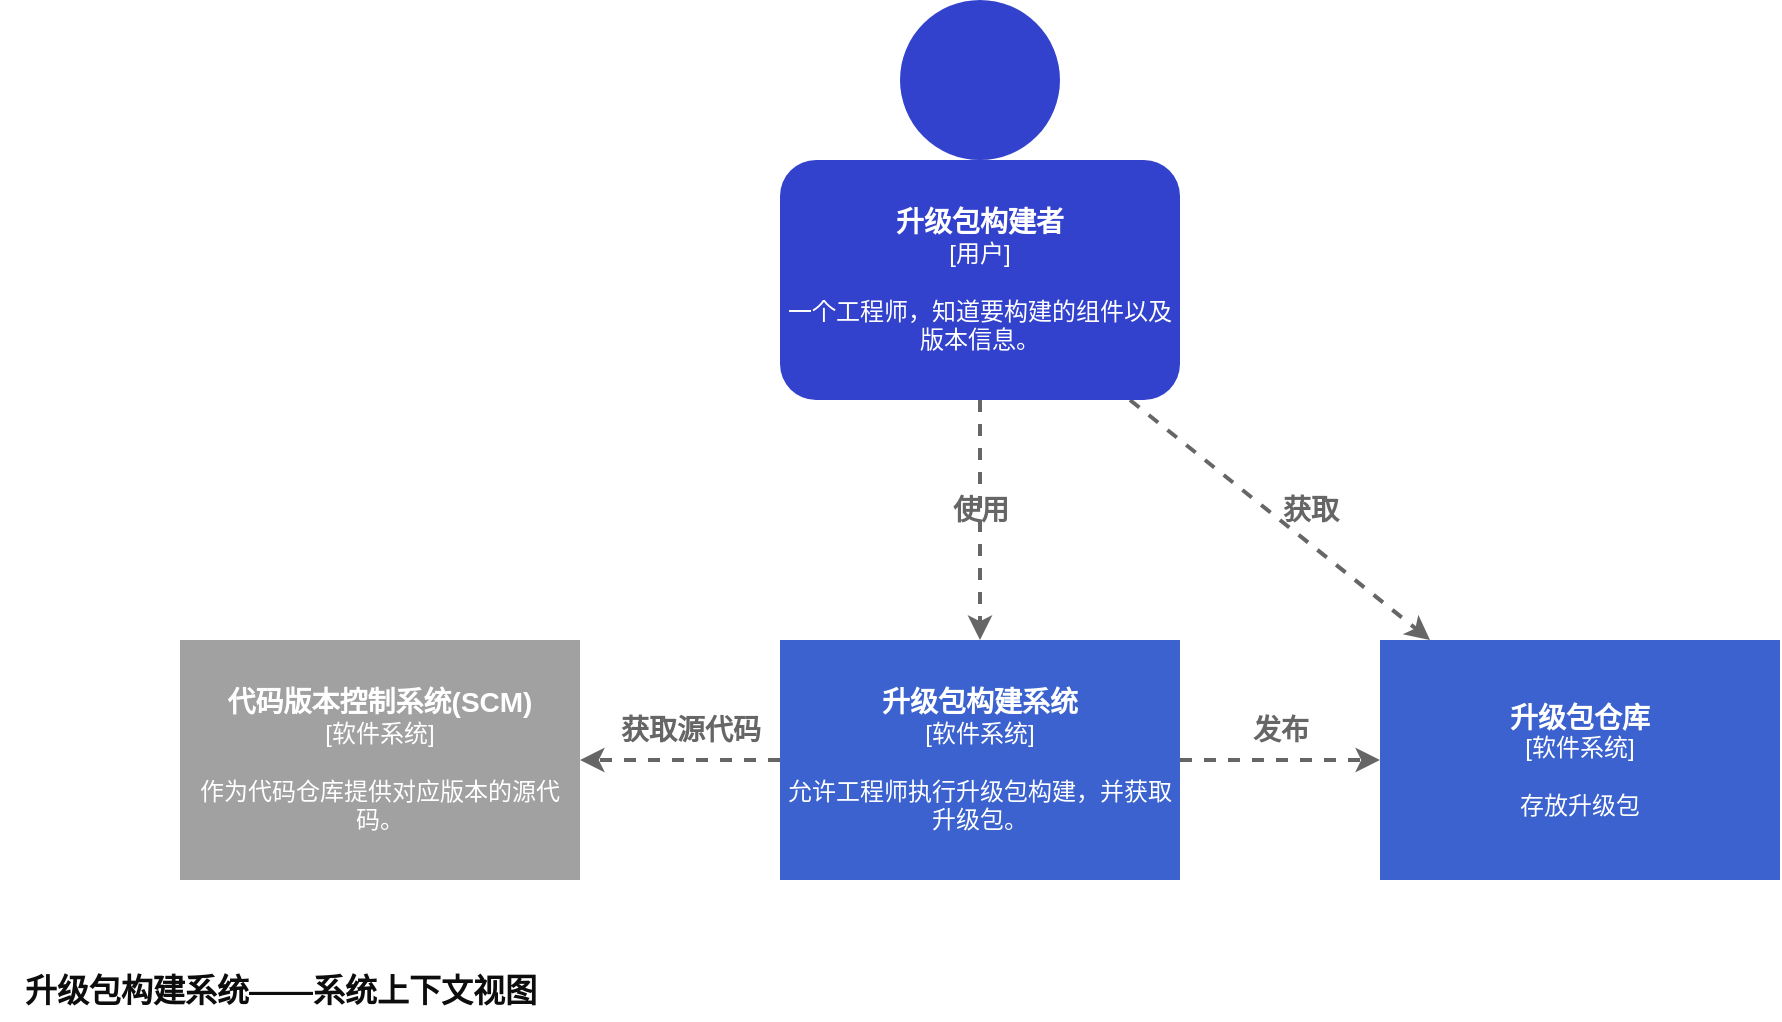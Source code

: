 <mxfile version="20.2.8" type="device" pages="4"><diagram id="CSLNFV8tDoyvIq3ijTBa" name="架构图_C4_系统上下文"><mxGraphModel dx="1844" dy="923" grid="1" gridSize="10" guides="1" tooltips="1" connect="1" arrows="1" fold="1" page="1" pageScale="1" pageWidth="827" pageHeight="1169" math="0" shadow="0"><root><mxCell id="0"/><mxCell id="1" parent="0"/><mxCell id="BA6GAeqxqiKw-H10TufH-3" value="" style="ellipse;whiteSpace=wrap;html=1;aspect=fixed;fillColor=#3342CC;strokeColor=none;" parent="1" vertex="1"><mxGeometry x="160" y="160" width="80" height="80" as="geometry"/></mxCell><mxCell id="BA6GAeqxqiKw-H10TufH-8" style="edgeStyle=orthogonalEdgeStyle;rounded=1;orthogonalLoop=1;jettySize=auto;html=1;fontSize=14;dashed=1;strokeColor=#666666;strokeWidth=2;" parent="1" source="BA6GAeqxqiKw-H10TufH-4" target="BA6GAeqxqiKw-H10TufH-6" edge="1"><mxGeometry relative="1" as="geometry"/></mxCell><mxCell id="BA6GAeqxqiKw-H10TufH-14" style="edgeStyle=none;rounded=1;orthogonalLoop=1;jettySize=auto;html=1;dashed=1;fontSize=14;strokeColor=#666666;strokeWidth=2;" parent="1" source="BA6GAeqxqiKw-H10TufH-4" target="BA6GAeqxqiKw-H10TufH-7" edge="1"><mxGeometry relative="1" as="geometry"/></mxCell><mxCell id="BA6GAeqxqiKw-H10TufH-4" value="&lt;font style=&quot;&quot;&gt;&lt;b style=&quot;font-size: 14px;&quot;&gt;升级包构建者&lt;/b&gt;&lt;br&gt;&lt;font style=&quot;font-size: 12px;&quot;&gt;[用户]&lt;br&gt;&lt;br&gt;&lt;/font&gt;一个工程师，知道要构建的组件以及版本信息。&lt;br&gt;&lt;/font&gt;" style="rounded=1;whiteSpace=wrap;html=1;fontColor=#FFFFFF;fillColor=#3342CC;strokeColor=none;" parent="1" vertex="1"><mxGeometry x="100" y="240" width="200" height="120" as="geometry"/></mxCell><mxCell id="BA6GAeqxqiKw-H10TufH-10" style="edgeStyle=orthogonalEdgeStyle;rounded=1;orthogonalLoop=1;jettySize=auto;html=1;dashed=1;fontSize=14;strokeColor=#666666;strokeWidth=2;" parent="1" source="BA6GAeqxqiKw-H10TufH-6" target="BA6GAeqxqiKw-H10TufH-7" edge="1"><mxGeometry relative="1" as="geometry"/></mxCell><mxCell id="gYuU-gbWtARnuzxJuQrv-2" style="edgeStyle=none;rounded=1;orthogonalLoop=1;jettySize=auto;html=1;dashed=1;strokeColor=#666666;strokeWidth=2;fontSize=14;fontColor=#666666;" parent="1" source="BA6GAeqxqiKw-H10TufH-6" target="gYuU-gbWtARnuzxJuQrv-1" edge="1"><mxGeometry relative="1" as="geometry"/></mxCell><mxCell id="BA6GAeqxqiKw-H10TufH-6" value="&lt;b style=&quot;font-size: 14px;&quot;&gt;升级包构建系统&lt;br&gt;&lt;/b&gt;[软件系统]&lt;br&gt;&lt;br&gt;允许工程师执行升级包构建，并获取升级包。" style="rounded=0;whiteSpace=wrap;html=1;fontSize=12;fillColor=#3B62CE;strokeColor=none;labelBackgroundColor=none;fontColor=#FFFFFF;" parent="1" vertex="1"><mxGeometry x="100" y="480" width="200" height="120" as="geometry"/></mxCell><mxCell id="BA6GAeqxqiKw-H10TufH-7" value="&lt;span style=&quot;font-size: 14px;&quot;&gt;&lt;b&gt;升级包仓库&lt;br&gt;&lt;/b&gt;&lt;/span&gt;[软件系统]&lt;br&gt;&lt;br&gt;存放升级包" style="rounded=0;whiteSpace=wrap;html=1;fontSize=12;fontColor=#FFFFFF;strokeColor=none;fillColor=#3B62CE;" parent="1" vertex="1"><mxGeometry x="400" y="480" width="200" height="120" as="geometry"/></mxCell><mxCell id="BA6GAeqxqiKw-H10TufH-9" value="使用" style="text;html=1;align=center;verticalAlign=middle;resizable=0;points=[];autosize=1;strokeColor=none;fillColor=none;fontSize=14;fontColor=#666666;fontStyle=1" parent="1" vertex="1"><mxGeometry x="175" y="400" width="50" height="30" as="geometry"/></mxCell><mxCell id="BA6GAeqxqiKw-H10TufH-11" value="发布" style="text;html=1;align=center;verticalAlign=middle;resizable=0;points=[];autosize=1;strokeColor=none;fillColor=none;fontSize=14;fontStyle=1;fontColor=#666666;" parent="1" vertex="1"><mxGeometry x="325" y="510" width="50" height="30" as="geometry"/></mxCell><mxCell id="BA6GAeqxqiKw-H10TufH-15" value="获取" style="text;html=1;align=center;verticalAlign=middle;resizable=0;points=[];autosize=1;strokeColor=none;fillColor=none;fontSize=14;fontStyle=1;fontColor=#666666;" parent="1" vertex="1"><mxGeometry x="340" y="400" width="50" height="30" as="geometry"/></mxCell><mxCell id="gYuU-gbWtARnuzxJuQrv-1" value="&lt;span style=&quot;font-size: 14px;&quot;&gt;&lt;b&gt;代码版本控制系统(SCM)&lt;br&gt;&lt;/b&gt;&lt;/span&gt;[软件系统]&lt;br&gt;&lt;br&gt;作为代码仓库提供对应版本的源代码。" style="rounded=0;whiteSpace=wrap;html=1;fontSize=12;fontColor=#FFFFFF;strokeColor=none;fillColor=#A1A1A1;" parent="1" vertex="1"><mxGeometry x="-200" y="480" width="200" height="120" as="geometry"/></mxCell><mxCell id="gYuU-gbWtARnuzxJuQrv-3" value="获取源代码" style="text;html=1;align=center;verticalAlign=middle;resizable=0;points=[];autosize=1;strokeColor=none;fillColor=none;fontSize=14;fontColor=#666666;fontStyle=1" parent="1" vertex="1"><mxGeometry x="10" y="510" width="90" height="30" as="geometry"/></mxCell><mxCell id="gYuU-gbWtARnuzxJuQrv-4" value="&lt;b&gt;升级包构建系统——系统上下文视图&lt;/b&gt;" style="text;html=1;align=center;verticalAlign=middle;resizable=0;points=[];autosize=1;strokeColor=none;fillColor=none;fontSize=16;fontColor=#0D0D0D;" parent="1" vertex="1"><mxGeometry x="-290" y="640" width="280" height="30" as="geometry"/></mxCell></root></mxGraphModel></diagram><diagram name="架构图_C4_容器" id="gC1ctaxwAKHXJW428AfW"><mxGraphModel dx="2262" dy="1304" grid="1" gridSize="10" guides="1" tooltips="1" connect="1" arrows="1" fold="1" page="1" pageScale="1" pageWidth="827" pageHeight="1169" math="0" shadow="0"><root><mxCell id="_azC52oWk9Rly98nwxzf-0"/><mxCell id="_azC52oWk9Rly98nwxzf-1" parent="_azC52oWk9Rly98nwxzf-0"/><mxCell id="_azC52oWk9Rly98nwxzf-3" style="rounded=1;orthogonalLoop=1;jettySize=auto;html=1;fontSize=14;dashed=1;strokeColor=#666666;strokeWidth=2;" parent="_azC52oWk9Rly98nwxzf-1" source="_azC52oWk9Rly98nwxzf-5" target="xnC1Ub9_MX84M0q05CEh-7" edge="1"><mxGeometry relative="1" as="geometry"/></mxCell><mxCell id="_azC52oWk9Rly98nwxzf-4" style="edgeStyle=none;rounded=1;orthogonalLoop=1;jettySize=auto;html=1;dashed=1;fontSize=14;strokeColor=#666666;strokeWidth=2;" parent="_azC52oWk9Rly98nwxzf-1" source="_azC52oWk9Rly98nwxzf-5" target="exv6E6kF2WRBYLWSMTfx-0" edge="1"><mxGeometry relative="1" as="geometry"/></mxCell><mxCell id="_azC52oWk9Rly98nwxzf-7" value="&lt;font color=&quot;#666666&quot;&gt;&lt;b style=&quot;font-size: 14px;&quot;&gt;升级包构建系统&lt;br&gt;&lt;/b&gt;[软件系统]&lt;/font&gt;" style="rounded=0;whiteSpace=wrap;html=1;fontSize=12;fillColor=none;strokeColor=#666666;labelBackgroundColor=none;fontColor=#FFFFFF;verticalAlign=bottom;align=left;strokeWidth=2;dashed=1;" parent="_azC52oWk9Rly98nwxzf-1" vertex="1"><mxGeometry x="-360" y="480" width="640" height="440" as="geometry"/></mxCell><mxCell id="_azC52oWk9Rly98nwxzf-8" value="&lt;font color=&quot;#666666&quot;&gt;&lt;span style=&quot;font-size: 14px;&quot;&gt;&lt;b&gt;升级包仓库&lt;br&gt;&lt;/b&gt;&lt;/span&gt;[软件系统]&lt;/font&gt;" style="rounded=0;whiteSpace=wrap;html=1;fontSize=12;fontColor=#FFFFFF;strokeColor=#666666;fillColor=none;dashed=1;strokeWidth=2;align=left;verticalAlign=bottom;" parent="_azC52oWk9Rly98nwxzf-1" vertex="1"><mxGeometry x="400" y="480" width="560" height="440" as="geometry"/></mxCell><mxCell id="_azC52oWk9Rly98nwxzf-9" value="使用" style="text;html=1;align=center;verticalAlign=middle;resizable=0;points=[];autosize=1;strokeColor=none;fillColor=none;fontSize=14;fontColor=#666666;fontStyle=1" parent="_azC52oWk9Rly98nwxzf-1" vertex="1"><mxGeometry x="220" y="370" width="50" height="30" as="geometry"/></mxCell><mxCell id="_azC52oWk9Rly98nwxzf-11" value="获取&lt;br&gt;&lt;span style=&quot;font-weight: normal;&quot;&gt;[HTTP]&lt;/span&gt;" style="text;html=1;align=center;verticalAlign=middle;resizable=0;points=[];autosize=1;strokeColor=none;fillColor=none;fontSize=14;fontStyle=1;fontColor=#666666;" parent="_azC52oWk9Rly98nwxzf-1" vertex="1"><mxGeometry x="445" y="360" width="70" height="50" as="geometry"/></mxCell><mxCell id="Zho9vbLyZFOGb7ExN-mO-1" value="" style="group" parent="_azC52oWk9Rly98nwxzf-1" vertex="1" connectable="0"><mxGeometry x="240" y="80" width="200" height="200" as="geometry"/></mxCell><mxCell id="_azC52oWk9Rly98nwxzf-2" value="" style="ellipse;whiteSpace=wrap;html=1;aspect=fixed;fillColor=#3342CC;strokeColor=none;" parent="Zho9vbLyZFOGb7ExN-mO-1" vertex="1"><mxGeometry x="60" width="80" height="80" as="geometry"/></mxCell><mxCell id="_azC52oWk9Rly98nwxzf-5" value="&lt;font style=&quot;&quot;&gt;&lt;b style=&quot;font-size: 14px;&quot;&gt;升级包构建者&lt;/b&gt;&lt;br&gt;&lt;font style=&quot;font-size: 12px;&quot;&gt;[用户]&lt;br&gt;&lt;br&gt;&lt;/font&gt;一个工程师，知道要构建的组件以及版本信息。&lt;br&gt;&lt;/font&gt;" style="rounded=1;whiteSpace=wrap;html=1;fontColor=#FFFFFF;fillColor=#3342CC;strokeColor=none;" parent="Zho9vbLyZFOGb7ExN-mO-1" vertex="1"><mxGeometry y="80" width="200" height="120" as="geometry"/></mxCell><mxCell id="xnC1Ub9_MX84M0q05CEh-2" style="edgeStyle=none;rounded=1;orthogonalLoop=1;jettySize=auto;html=1;fontSize=14;fontColor=#FFFFFF;strokeColor=#666666;strokeWidth=2;dashed=1;" parent="_azC52oWk9Rly98nwxzf-1" source="exv6E6kF2WRBYLWSMTfx-0" target="xnC1Ub9_MX84M0q05CEh-0" edge="1"><mxGeometry relative="1" as="geometry"/></mxCell><mxCell id="exv6E6kF2WRBYLWSMTfx-0" value="&lt;span style=&quot;font-size: 14px;&quot;&gt;&lt;b&gt;文件服务器&lt;br&gt;&lt;/b&gt;&lt;/span&gt;[容器: nginx]&lt;br&gt;&lt;br&gt;允许用户下载文件" style="rounded=0;whiteSpace=wrap;html=1;fontSize=12;fontColor=#FFFFFF;strokeColor=none;fillColor=#3B62CE;" parent="_azC52oWk9Rly98nwxzf-1" vertex="1"><mxGeometry x="440" y="520" width="200" height="120" as="geometry"/></mxCell><mxCell id="xnC1Ub9_MX84M0q05CEh-0" value="&lt;font color=&quot;#ffffff&quot;&gt;&lt;b&gt;&lt;font style=&quot;font-size: 14px;&quot;&gt;升级包文件仓库&lt;/font&gt;&lt;br&gt;&lt;/b&gt;[容器: file system]&lt;br&gt;&lt;br&gt;存放文件，并可以被相同机器的其他程序操作&lt;br&gt;&lt;/font&gt;" style="strokeWidth=2;html=1;shape=mxgraph.flowchart.database;whiteSpace=wrap;strokeColor=none;fontColor=#666666;fillColor=#3B62CE;" parent="_azC52oWk9Rly98nwxzf-1" vertex="1"><mxGeometry x="760" y="640" width="160" height="120" as="geometry"/></mxCell><mxCell id="xnC1Ub9_MX84M0q05CEh-3" style="edgeStyle=none;rounded=1;orthogonalLoop=1;jettySize=auto;html=1;dashed=1;strokeColor=#666666;strokeWidth=2;fontSize=14;fontColor=#FFFFFF;" parent="_azC52oWk9Rly98nwxzf-1" source="xnC1Ub9_MX84M0q05CEh-1" target="xnC1Ub9_MX84M0q05CEh-0" edge="1"><mxGeometry relative="1" as="geometry"/></mxCell><mxCell id="xnC1Ub9_MX84M0q05CEh-1" value="&lt;span style=&quot;font-size: 14px;&quot;&gt;&lt;b&gt;文件传输&lt;br&gt;&lt;/b&gt;&lt;/span&gt;[容器: ssh server]&lt;br&gt;&lt;br&gt;提供操作文件仓库的接口" style="rounded=0;whiteSpace=wrap;html=1;fontSize=12;fontColor=#FFFFFF;strokeColor=none;fillColor=#3B62CE;" parent="_azC52oWk9Rly98nwxzf-1" vertex="1"><mxGeometry x="440" y="720" width="200" height="120" as="geometry"/></mxCell><mxCell id="xnC1Ub9_MX84M0q05CEh-4" value="&lt;font color=&quot;#666666&quot;&gt;&lt;b&gt;获取文件&lt;/b&gt;&lt;/font&gt;" style="text;html=1;align=center;verticalAlign=middle;resizable=0;points=[];autosize=1;strokeColor=none;fillColor=none;fontSize=14;fontColor=#FFFFFF;" parent="_azC52oWk9Rly98nwxzf-1" vertex="1"><mxGeometry x="660" y="610" width="80" height="30" as="geometry"/></mxCell><mxCell id="xnC1Ub9_MX84M0q05CEh-5" value="&lt;font color=&quot;#666666&quot;&gt;&lt;b&gt;存放文件&lt;/b&gt;&lt;/font&gt;" style="text;html=1;align=center;verticalAlign=middle;resizable=0;points=[];autosize=1;strokeColor=none;fillColor=none;fontSize=14;fontColor=#FFFFFF;" parent="_azC52oWk9Rly98nwxzf-1" vertex="1"><mxGeometry x="660" y="740" width="80" height="30" as="geometry"/></mxCell><mxCell id="xnC1Ub9_MX84M0q05CEh-13" style="edgeStyle=none;rounded=1;orthogonalLoop=1;jettySize=auto;html=1;dashed=1;strokeColor=#666666;strokeWidth=2;fontSize=14;fontColor=#666666;" parent="_azC52oWk9Rly98nwxzf-1" source="xnC1Ub9_MX84M0q05CEh-6" target="xnC1Ub9_MX84M0q05CEh-12" edge="1"><mxGeometry relative="1" as="geometry"/></mxCell><mxCell id="xnC1Ub9_MX84M0q05CEh-23" style="edgeStyle=none;rounded=1;orthogonalLoop=1;jettySize=auto;html=1;dashed=1;strokeColor=#666666;strokeWidth=2;fontSize=14;fontColor=#666666;" parent="_azC52oWk9Rly98nwxzf-1" source="xnC1Ub9_MX84M0q05CEh-6" target="xnC1Ub9_MX84M0q05CEh-22" edge="1"><mxGeometry relative="1" as="geometry"/></mxCell><mxCell id="xnC1Ub9_MX84M0q05CEh-6" value="&lt;span style=&quot;font-size: 14px;&quot;&gt;&lt;b&gt;组件安装包构建应用&lt;br&gt;&lt;/b&gt;&lt;/span&gt;[容器: golang, rpmbuild, docker]&lt;br&gt;&lt;br&gt;提供构建rpm的能力接口" style="rounded=0;whiteSpace=wrap;html=1;fontSize=12;fontColor=#FFFFFF;strokeColor=none;fillColor=#3B62CE;" parent="_azC52oWk9Rly98nwxzf-1" vertex="1"><mxGeometry x="-320" y="520" width="200" height="120" as="geometry"/></mxCell><mxCell id="xnC1Ub9_MX84M0q05CEh-9" style="edgeStyle=none;rounded=1;orthogonalLoop=1;jettySize=auto;html=1;dashed=1;strokeColor=#666666;strokeWidth=2;fontSize=14;fontColor=#666666;" parent="_azC52oWk9Rly98nwxzf-1" source="xnC1Ub9_MX84M0q05CEh-7" target="xnC1Ub9_MX84M0q05CEh-6" edge="1"><mxGeometry relative="1" as="geometry"/></mxCell><mxCell id="xnC1Ub9_MX84M0q05CEh-17" style="edgeStyle=none;rounded=1;orthogonalLoop=1;jettySize=auto;html=1;dashed=1;strokeColor=#666666;strokeWidth=2;fontSize=14;fontColor=#666666;" parent="_azC52oWk9Rly98nwxzf-1" source="xnC1Ub9_MX84M0q05CEh-7" target="xnC1Ub9_MX84M0q05CEh-12" edge="1"><mxGeometry relative="1" as="geometry"/></mxCell><mxCell id="xnC1Ub9_MX84M0q05CEh-20" style="edgeStyle=none;rounded=1;orthogonalLoop=1;jettySize=auto;html=1;dashed=1;strokeColor=#666666;strokeWidth=2;fontSize=14;fontColor=#666666;" parent="_azC52oWk9Rly98nwxzf-1" source="xnC1Ub9_MX84M0q05CEh-7" target="xnC1Ub9_MX84M0q05CEh-1" edge="1"><mxGeometry relative="1" as="geometry"/></mxCell><mxCell id="xnC1Ub9_MX84M0q05CEh-27" style="edgeStyle=none;rounded=1;orthogonalLoop=1;jettySize=auto;html=1;dashed=1;strokeColor=#666666;strokeWidth=2;fontSize=14;fontColor=#666666;" parent="_azC52oWk9Rly98nwxzf-1" source="xnC1Ub9_MX84M0q05CEh-7" target="xnC1Ub9_MX84M0q05CEh-22" edge="1"><mxGeometry relative="1" as="geometry"/></mxCell><mxCell id="xnC1Ub9_MX84M0q05CEh-7" value="&lt;span style=&quot;font-size: 14px;&quot;&gt;&lt;b&gt;升级包构建Web应用&lt;br&gt;&lt;/b&gt;&lt;/span&gt;[容器: jenkins, docker]&lt;br&gt;&lt;br&gt;在用户的浏览器上，&lt;br&gt;提供构建升级包的入口。&lt;br&gt;具备执行构建升级包的能力。" style="rounded=0;whiteSpace=wrap;html=1;fontSize=12;fontColor=#FFFFFF;strokeColor=none;fillColor=#3B62CE;" parent="_azC52oWk9Rly98nwxzf-1" vertex="1"><mxGeometry x="40" y="520" width="200" height="120" as="geometry"/></mxCell><mxCell id="xnC1Ub9_MX84M0q05CEh-10" value="&lt;b&gt;派发任务和&lt;br&gt;查询任务状态&lt;/b&gt;&lt;br&gt;[JSON/HTTP]" style="text;html=1;align=center;verticalAlign=middle;resizable=0;points=[];autosize=1;strokeColor=none;fillColor=none;fontSize=14;fontColor=#666666;" parent="_azC52oWk9Rly98nwxzf-1" vertex="1"><mxGeometry x="-90" y="520" width="110" height="60" as="geometry"/></mxCell><mxCell id="xnC1Ub9_MX84M0q05CEh-11" value="&lt;font color=&quot;#ffffff&quot;&gt;&lt;b&gt;&lt;font style=&quot;font-size: 14px;&quot;&gt;组件安装包仓库&lt;/font&gt;&lt;br&gt;&lt;/b&gt;[容器: file system]&lt;br&gt;&lt;br&gt;存放文件，并可以被相同机器的其他程序操作&lt;br&gt;&lt;/font&gt;" style="strokeWidth=2;html=1;shape=mxgraph.flowchart.database;whiteSpace=wrap;strokeColor=none;fontColor=#666666;fillColor=#3B62CE;" parent="_azC52oWk9Rly98nwxzf-1" vertex="1"><mxGeometry x="-320" y="760" width="160" height="120" as="geometry"/></mxCell><mxCell id="xnC1Ub9_MX84M0q05CEh-15" style="edgeStyle=none;rounded=1;orthogonalLoop=1;jettySize=auto;html=1;dashed=1;strokeColor=#666666;strokeWidth=2;fontSize=14;fontColor=#666666;" parent="_azC52oWk9Rly98nwxzf-1" source="xnC1Ub9_MX84M0q05CEh-12" target="xnC1Ub9_MX84M0q05CEh-11" edge="1"><mxGeometry relative="1" as="geometry"/></mxCell><mxCell id="xnC1Ub9_MX84M0q05CEh-12" value="&lt;span style=&quot;font-size: 14px;&quot;&gt;&lt;b&gt;宿主机代理&lt;br&gt;&lt;/b&gt;&lt;/span&gt;[容器: golang]&lt;br&gt;&lt;br&gt;具有对宿主机环境进行操作的能力" style="rounded=0;whiteSpace=wrap;html=1;fontSize=12;fontColor=#FFFFFF;strokeColor=none;fillColor=#3B62CE;" parent="_azC52oWk9Rly98nwxzf-1" vertex="1"><mxGeometry x="40" y="760" width="200" height="120" as="geometry"/></mxCell><mxCell id="xnC1Ub9_MX84M0q05CEh-14" value="&lt;b&gt;发布安装包&lt;/b&gt;&lt;br&gt;[Binary/HTTP]" style="text;html=1;align=center;verticalAlign=middle;resizable=0;points=[];autosize=1;strokeColor=none;fillColor=none;fontSize=14;fontColor=#666666;" parent="_azC52oWk9Rly98nwxzf-1" vertex="1"><mxGeometry x="-80" y="640" width="110" height="50" as="geometry"/></mxCell><mxCell id="xnC1Ub9_MX84M0q05CEh-16" value="&lt;b&gt;存取安装包&lt;/b&gt;" style="text;html=1;align=center;verticalAlign=middle;resizable=0;points=[];autosize=1;strokeColor=none;fillColor=none;fontSize=14;fontColor=#666666;" parent="_azC52oWk9Rly98nwxzf-1" vertex="1"><mxGeometry x="-110" y="790" width="90" height="30" as="geometry"/></mxCell><mxCell id="xnC1Ub9_MX84M0q05CEh-19" value="&lt;b&gt;获取安装包&lt;/b&gt;&lt;br&gt;[JSON/HTTP]" style="text;html=1;align=center;verticalAlign=middle;resizable=0;points=[];autosize=1;strokeColor=none;fillColor=none;fontSize=14;fontColor=#666666;" parent="_azC52oWk9Rly98nwxzf-1" vertex="1"><mxGeometry x="130" y="675" width="110" height="50" as="geometry"/></mxCell><mxCell id="xnC1Ub9_MX84M0q05CEh-21" value="&lt;b&gt;发布升级包&lt;/b&gt;&lt;br&gt;[SFTP]" style="text;html=1;align=center;verticalAlign=middle;resizable=0;points=[];autosize=1;strokeColor=none;fillColor=none;fontSize=14;fontColor=#666666;" parent="_azC52oWk9Rly98nwxzf-1" vertex="1"><mxGeometry x="295" y="620" width="90" height="50" as="geometry"/></mxCell><mxCell id="xnC1Ub9_MX84M0q05CEh-22" value="&lt;span style=&quot;font-size: 14px;&quot;&gt;&lt;b&gt;代码版本控制系统(SCM)&lt;br&gt;&lt;/b&gt;&lt;/span&gt;[软件系统]&lt;br&gt;&lt;br&gt;作为代码仓库提供对应版本的源代码。" style="rounded=0;whiteSpace=wrap;html=1;fontSize=12;fontColor=#FFFFFF;strokeColor=none;fillColor=#A1A1A1;" parent="_azC52oWk9Rly98nwxzf-1" vertex="1"><mxGeometry x="-140" y="280" width="200" height="120" as="geometry"/></mxCell><mxCell id="xnC1Ub9_MX84M0q05CEh-25" value="读取代码" style="text;html=1;align=center;verticalAlign=middle;resizable=0;points=[];autosize=1;strokeColor=none;fillColor=none;fontSize=14;fontColor=#666666;fontStyle=1" parent="_azC52oWk9Rly98nwxzf-1" vertex="1"><mxGeometry x="-210" y="430" width="80" height="30" as="geometry"/></mxCell><mxCell id="xnC1Ub9_MX84M0q05CEh-26" value="读取构建代码" style="text;html=1;align=center;verticalAlign=middle;resizable=0;points=[];autosize=1;strokeColor=none;fillColor=none;fontSize=14;fontColor=#666666;fontStyle=1" parent="_azC52oWk9Rly98nwxzf-1" vertex="1"><mxGeometry x="45" y="430" width="110" height="30" as="geometry"/></mxCell><mxCell id="cCNGAZxkb_zqyzHF8sCj-0" value="&lt;b&gt;升级包构建系统——容器视图&lt;/b&gt;" style="text;html=1;align=center;verticalAlign=middle;resizable=0;points=[];autosize=1;strokeColor=none;fillColor=none;fontSize=16;fontColor=#0D0D0D;spacing=2;" parent="_azC52oWk9Rly98nwxzf-1" vertex="1"><mxGeometry x="-370" y="930" width="230" height="30" as="geometry"/></mxCell></root></mxGraphModel></diagram><diagram name="架构图_C4_组件图" id="Jf5CjVFDPIVM1apaTVlB"><mxGraphModel dx="2262" dy="1304" grid="1" gridSize="10" guides="1" tooltips="1" connect="1" arrows="1" fold="1" page="1" pageScale="1" pageWidth="827" pageHeight="1169" math="0" shadow="0"><root><mxCell id="jmSlytX48pdGuBXYi7e7-0"/><mxCell id="jmSlytX48pdGuBXYi7e7-1" parent="jmSlytX48pdGuBXYi7e7-0"/><mxCell id="jmSlytX48pdGuBXYi7e7-18" style="edgeStyle=none;rounded=1;orthogonalLoop=1;jettySize=auto;html=1;dashed=1;strokeColor=#666666;strokeWidth=2;fontSize=14;fontColor=#666666;" parent="jmSlytX48pdGuBXYi7e7-1" source="NXJXkFmeL_XL3RyO0faD-4" target="jmSlytX48pdGuBXYi7e7-29" edge="1"><mxGeometry relative="1" as="geometry"><mxPoint x="-160" y="840" as="sourcePoint"/></mxGeometry></mxCell><mxCell id="jmSlytX48pdGuBXYi7e7-19" style="edgeStyle=none;rounded=1;orthogonalLoop=1;jettySize=auto;html=1;dashed=1;strokeColor=#666666;strokeWidth=2;fontSize=14;fontColor=#666666;" parent="jmSlytX48pdGuBXYi7e7-1" source="NXJXkFmeL_XL3RyO0faD-3" target="jmSlytX48pdGuBXYi7e7-34" edge="1"><mxGeometry relative="1" as="geometry"/></mxCell><mxCell id="jmSlytX48pdGuBXYi7e7-20" value="&lt;span style=&quot;font-size: 14px;&quot;&gt;&lt;b&gt;组件安装包构建应用&lt;br&gt;&lt;/b&gt;&lt;/span&gt;[容器: golang, rpmbuild, docker]" style="rounded=0;whiteSpace=wrap;html=1;fontSize=12;fontColor=#666666;strokeColor=#666666;fillColor=none;align=left;verticalAlign=bottom;dashed=1;strokeWidth=2;" parent="jmSlytX48pdGuBXYi7e7-1" vertex="1"><mxGeometry x="-680" y="520" width="560" height="400" as="geometry"/></mxCell><mxCell id="jmSlytX48pdGuBXYi7e7-21" style="edgeStyle=none;rounded=1;orthogonalLoop=1;jettySize=auto;html=1;dashed=1;strokeColor=#666666;strokeWidth=2;fontSize=14;fontColor=#666666;" parent="jmSlytX48pdGuBXYi7e7-1" source="jmSlytX48pdGuBXYi7e7-25" target="NXJXkFmeL_XL3RyO0faD-1" edge="1"><mxGeometry relative="1" as="geometry"><mxPoint x="-160" y="630" as="targetPoint"/></mxGeometry></mxCell><mxCell id="jmSlytX48pdGuBXYi7e7-22" style="edgeStyle=none;rounded=1;orthogonalLoop=1;jettySize=auto;html=1;dashed=1;strokeColor=#666666;strokeWidth=2;fontSize=14;fontColor=#666666;" parent="jmSlytX48pdGuBXYi7e7-1" source="jmSlytX48pdGuBXYi7e7-25" target="jmSlytX48pdGuBXYi7e7-29" edge="1"><mxGeometry relative="1" as="geometry"/></mxCell><mxCell id="jmSlytX48pdGuBXYi7e7-24" style="edgeStyle=none;rounded=1;orthogonalLoop=1;jettySize=auto;html=1;dashed=1;strokeColor=#666666;strokeWidth=2;fontSize=14;fontColor=#666666;" parent="jmSlytX48pdGuBXYi7e7-1" source="jmSlytX48pdGuBXYi7e7-25" target="jmSlytX48pdGuBXYi7e7-34" edge="1"><mxGeometry relative="1" as="geometry"/></mxCell><mxCell id="jmSlytX48pdGuBXYi7e7-25" value="&lt;span style=&quot;font-size: 14px;&quot;&gt;&lt;b&gt;升级包构建Web应用&lt;br&gt;&lt;/b&gt;&lt;/span&gt;[容器: jenkins, docker]&lt;br&gt;&lt;br&gt;在用户的浏览器上，&lt;br&gt;提供构建升级包的入口。&lt;br&gt;具备执行构建升级包的能力。" style="rounded=0;whiteSpace=wrap;html=1;fontSize=12;fontColor=#FFFFFF;strokeColor=none;fillColor=#3B62CE;" parent="jmSlytX48pdGuBXYi7e7-1" vertex="1"><mxGeometry x="40" y="560" width="200" height="120" as="geometry"/></mxCell><mxCell id="jmSlytX48pdGuBXYi7e7-26" value="&lt;b&gt;派发任务和&lt;br&gt;查询任务状态&lt;/b&gt;&lt;br&gt;[JSON/HTTP]" style="text;html=1;align=center;verticalAlign=middle;resizable=0;points=[];autosize=1;strokeColor=none;fillColor=none;fontSize=14;fontColor=#666666;" parent="jmSlytX48pdGuBXYi7e7-1" vertex="1"><mxGeometry x="-95" y="555" width="110" height="60" as="geometry"/></mxCell><mxCell id="jmSlytX48pdGuBXYi7e7-29" value="&lt;span style=&quot;font-size: 14px;&quot;&gt;&lt;b&gt;宿主机代理&lt;br&gt;&lt;/b&gt;&lt;/span&gt;[容器: golang]&lt;br&gt;&lt;br&gt;具有对宿主机环境进行操作的能力" style="rounded=0;whiteSpace=wrap;html=1;fontSize=12;fontColor=#FFFFFF;strokeColor=none;fillColor=#3B62CE;" parent="jmSlytX48pdGuBXYi7e7-1" vertex="1"><mxGeometry x="40" y="760" width="200" height="120" as="geometry"/></mxCell><mxCell id="jmSlytX48pdGuBXYi7e7-32" value="&lt;b&gt;获取安装包&lt;/b&gt;&lt;br&gt;[JSON/HTTP]" style="text;html=1;align=center;verticalAlign=middle;resizable=0;points=[];autosize=1;strokeColor=none;fillColor=none;fontSize=14;fontColor=#666666;" parent="jmSlytX48pdGuBXYi7e7-1" vertex="1"><mxGeometry x="130" y="695" width="110" height="50" as="geometry"/></mxCell><mxCell id="jmSlytX48pdGuBXYi7e7-34" value="&lt;span style=&quot;font-size: 14px;&quot;&gt;&lt;b&gt;代码版本控制系统(SCM)&lt;br&gt;&lt;/b&gt;&lt;/span&gt;[软件系统]&lt;br&gt;&lt;br&gt;作为代码仓库提供对应版本的源代码。" style="rounded=0;whiteSpace=wrap;html=1;fontSize=12;fontColor=#FFFFFF;strokeColor=none;fillColor=#A1A1A1;" parent="jmSlytX48pdGuBXYi7e7-1" vertex="1"><mxGeometry x="-140" y="300" width="200" height="120" as="geometry"/></mxCell><mxCell id="jmSlytX48pdGuBXYi7e7-35" value="读取代码" style="text;html=1;align=center;verticalAlign=middle;resizable=0;points=[];autosize=1;strokeColor=none;fillColor=none;fontSize=14;fontColor=#666666;fontStyle=1" parent="jmSlytX48pdGuBXYi7e7-1" vertex="1"><mxGeometry x="-210" y="450" width="80" height="30" as="geometry"/></mxCell><mxCell id="jmSlytX48pdGuBXYi7e7-36" value="读取构建代码" style="text;html=1;align=center;verticalAlign=middle;resizable=0;points=[];autosize=1;strokeColor=none;fillColor=none;fontSize=14;fontColor=#666666;fontStyle=1" parent="jmSlytX48pdGuBXYi7e7-1" vertex="1"><mxGeometry x="45" y="450" width="110" height="30" as="geometry"/></mxCell><mxCell id="jmSlytX48pdGuBXYi7e7-37" value="&lt;b&gt;升级包构建系统——组件视图——组件安装包构建应用&lt;/b&gt;" style="text;html=1;align=center;verticalAlign=middle;resizable=0;points=[];autosize=1;strokeColor=none;fillColor=none;fontSize=16;fontColor=#0D0D0D;spacing=2;" parent="jmSlytX48pdGuBXYi7e7-1" vertex="1"><mxGeometry x="-690" y="930" width="410" height="30" as="geometry"/></mxCell><mxCell id="NXJXkFmeL_XL3RyO0faD-5" style="edgeStyle=none;rounded=1;orthogonalLoop=1;jettySize=auto;html=1;dashed=1;strokeColor=#666666;strokeWidth=2;fontSize=16;fontColor=#333333;" parent="jmSlytX48pdGuBXYi7e7-1" source="NXJXkFmeL_XL3RyO0faD-1" target="NXJXkFmeL_XL3RyO0faD-2" edge="1"><mxGeometry relative="1" as="geometry"/></mxCell><mxCell id="NXJXkFmeL_XL3RyO0faD-1" value="&lt;span style=&quot;font-size: 14px;&quot;&gt;&lt;b&gt;任务控制器&lt;br&gt;&lt;/b&gt;&lt;/span&gt;[组件: gin]&lt;br&gt;&lt;br&gt;提供执行任务接口、&lt;br&gt;任务状态与结果接口" style="rounded=0;whiteSpace=wrap;html=1;fontSize=12;fontColor=#333333;strokeColor=none;fillColor=#A8BBF0;" parent="jmSlytX48pdGuBXYi7e7-1" vertex="1"><mxGeometry x="-360" y="560" width="200" height="120" as="geometry"/></mxCell><mxCell id="NXJXkFmeL_XL3RyO0faD-6" style="edgeStyle=none;rounded=1;orthogonalLoop=1;jettySize=auto;html=1;dashed=1;strokeColor=#666666;strokeWidth=2;fontSize=16;fontColor=#333333;" parent="jmSlytX48pdGuBXYi7e7-1" source="NXJXkFmeL_XL3RyO0faD-2" target="NXJXkFmeL_XL3RyO0faD-3" edge="1"><mxGeometry relative="1" as="geometry"/></mxCell><mxCell id="NXJXkFmeL_XL3RyO0faD-7" style="edgeStyle=none;rounded=1;orthogonalLoop=1;jettySize=auto;html=1;dashed=1;strokeColor=#666666;strokeWidth=2;fontSize=16;fontColor=#333333;" parent="jmSlytX48pdGuBXYi7e7-1" source="NXJXkFmeL_XL3RyO0faD-2" target="NXJXkFmeL_XL3RyO0faD-4" edge="1"><mxGeometry relative="1" as="geometry"/></mxCell><mxCell id="NXJXkFmeL_XL3RyO0faD-2" value="&lt;span style=&quot;font-size: 14px;&quot;&gt;&lt;b&gt;任务控制组件&lt;br&gt;&lt;/b&gt;&lt;/span&gt;[组件: golang]&lt;br&gt;&lt;br&gt;具备能力：任务队列、执行任务、取消任务、任务结果查询" style="rounded=0;whiteSpace=wrap;html=1;fontSize=12;fontColor=#333333;strokeColor=none;fillColor=#A8BBF0;" parent="jmSlytX48pdGuBXYi7e7-1" vertex="1"><mxGeometry x="-640" y="760" width="200" height="120" as="geometry"/></mxCell><mxCell id="NXJXkFmeL_XL3RyO0faD-3" value="&lt;span style=&quot;font-size: 14px;&quot;&gt;&lt;b&gt;rpmbuild组件&lt;br&gt;&lt;/b&gt;&lt;/span&gt;[组件: shell]&lt;br&gt;&lt;br&gt;执行对应的rpmbuild，并获取成品存放地址。" style="rounded=0;whiteSpace=wrap;html=1;fontSize=12;fontColor=#333333;strokeColor=none;fillColor=#A8BBF0;" parent="jmSlytX48pdGuBXYi7e7-1" vertex="1"><mxGeometry x="-640" y="560" width="200" height="120" as="geometry"/></mxCell><mxCell id="NXJXkFmeL_XL3RyO0faD-4" value="&lt;span style=&quot;font-size: 14px;&quot;&gt;&lt;b&gt;安装包发布组件&lt;br&gt;&lt;/b&gt;&lt;/span&gt;[组件: net/http]&lt;br&gt;&lt;br&gt;将构建完成的安装包发布" style="rounded=0;whiteSpace=wrap;html=1;fontSize=12;fontColor=#333333;strokeColor=none;fillColor=#A8BBF0;" parent="jmSlytX48pdGuBXYi7e7-1" vertex="1"><mxGeometry x="-360" y="760" width="200" height="120" as="geometry"/></mxCell><mxCell id="NXJXkFmeL_XL3RyO0faD-8" value="任务控制" style="text;html=1;align=center;verticalAlign=middle;resizable=0;points=[];autosize=1;strokeColor=none;fillColor=none;fontSize=14;fontColor=#666666;fontStyle=1" parent="jmSlytX48pdGuBXYi7e7-1" vertex="1"><mxGeometry x="-400" y="710" width="80" height="30" as="geometry"/></mxCell><mxCell id="NXJXkFmeL_XL3RyO0faD-9" value="执行构建&lt;br&gt;监控构建状态" style="text;html=1;align=center;verticalAlign=middle;resizable=0;points=[];autosize=1;strokeColor=none;fillColor=none;fontSize=14;fontColor=#666666;fontStyle=1" parent="jmSlytX48pdGuBXYi7e7-1" vertex="1"><mxGeometry x="-640" y="695" width="110" height="50" as="geometry"/></mxCell><mxCell id="NXJXkFmeL_XL3RyO0faD-10" value="使用" style="text;html=1;align=center;verticalAlign=middle;resizable=0;points=[];autosize=1;strokeColor=none;fillColor=none;fontSize=14;fontColor=#666666;fontStyle=1" parent="jmSlytX48pdGuBXYi7e7-1" vertex="1"><mxGeometry x="-420" y="790" width="50" height="30" as="geometry"/></mxCell><mxCell id="NXJXkFmeL_XL3RyO0faD-11" value="发布" style="text;html=1;align=center;verticalAlign=middle;resizable=0;points=[];autosize=1;strokeColor=none;fillColor=none;fontSize=14;fontColor=#666666;fontStyle=1" parent="jmSlytX48pdGuBXYi7e7-1" vertex="1"><mxGeometry x="-80" y="790" width="50" height="30" as="geometry"/></mxCell></root></mxGraphModel></diagram><diagram name="交互图" id="HEtbu68_Cy4YpNVq9ZC2"><mxGraphModel dx="1668" dy="764" grid="1" gridSize="10" guides="1" tooltips="1" connect="1" arrows="1" fold="1" page="1" pageScale="1" pageWidth="827" pageHeight="1169" math="0" shadow="0"><root><mxCell id="Sdev_-ReX1jbnG70La76-0"/><mxCell id="Sdev_-ReX1jbnG70La76-1" parent="Sdev_-ReX1jbnG70La76-0"/><mxCell id="Sdev_-ReX1jbnG70La76-4" value="&lt;span style=&quot;font-size: 14px;&quot;&gt;&lt;b&gt;组件安装包构建应用&lt;br&gt;&lt;/b&gt;&lt;/span&gt;[容器: golang, rpmbuild, docker]" style="rounded=0;whiteSpace=wrap;html=1;fontSize=12;fontColor=#666666;strokeColor=#666666;fillColor=none;align=left;verticalAlign=bottom;dashed=1;strokeWidth=2;" parent="Sdev_-ReX1jbnG70La76-1" vertex="1"><mxGeometry x="-680" y="520" width="560" height="400" as="geometry"/></mxCell><mxCell id="Sdev_-ReX1jbnG70La76-5" style="edgeStyle=none;rounded=1;orthogonalLoop=1;jettySize=auto;html=1;dashed=1;strokeColor=#666666;strokeWidth=2;fontSize=14;fontColor=#666666;" parent="Sdev_-ReX1jbnG70La76-1" source="Sdev_-ReX1jbnG70La76-8" target="Sdev_-ReX1jbnG70La76-18" edge="1"><mxGeometry relative="1" as="geometry"><mxPoint x="-160" y="630" as="targetPoint"/></mxGeometry></mxCell><mxCell id="Sdev_-ReX1jbnG70La76-8" value="&lt;span style=&quot;font-size: 14px;&quot;&gt;&lt;b&gt;升级包构建Web应用&lt;br&gt;&lt;/b&gt;&lt;/span&gt;[容器: jenkins, docker]&lt;br&gt;&lt;br&gt;在用户的浏览器上，&lt;br&gt;提供构建升级包的入口。&lt;br&gt;具备执行构建升级包的能力。" style="rounded=0;whiteSpace=wrap;html=1;fontSize=12;fontColor=#FFFFFF;strokeColor=none;fillColor=#3B62CE;" parent="Sdev_-ReX1jbnG70La76-1" vertex="1"><mxGeometry x="40" y="560" width="200" height="120" as="geometry"/></mxCell><mxCell id="Sdev_-ReX1jbnG70La76-9" value="&lt;b&gt;派发任务和&lt;br&gt;查询任务状态&lt;/b&gt;&lt;br&gt;[JSON/HTTP]" style="text;html=1;align=center;verticalAlign=middle;resizable=0;points=[];autosize=1;strokeColor=none;fillColor=none;fontSize=14;fontColor=#666666;" parent="Sdev_-ReX1jbnG70La76-1" vertex="1"><mxGeometry x="-110" y="560" width="110" height="60" as="geometry"/></mxCell><mxCell id="Sdev_-ReX1jbnG70La76-16" value="&lt;b&gt;升级包构建系统——组件视图——组件安装包构建应用&lt;/b&gt;" style="text;html=1;align=center;verticalAlign=middle;resizable=0;points=[];autosize=1;strokeColor=none;fillColor=none;fontSize=16;fontColor=#0D0D0D;spacing=2;" parent="Sdev_-ReX1jbnG70La76-1" vertex="1"><mxGeometry x="-690" y="930" width="410" height="30" as="geometry"/></mxCell><mxCell id="Sdev_-ReX1jbnG70La76-17" style="edgeStyle=none;rounded=1;orthogonalLoop=1;jettySize=auto;html=1;dashed=1;strokeColor=#666666;strokeWidth=2;fontSize=16;fontColor=#333333;" parent="Sdev_-ReX1jbnG70La76-1" source="Sdev_-ReX1jbnG70La76-18" target="Sdev_-ReX1jbnG70La76-21" edge="1"><mxGeometry relative="1" as="geometry"/></mxCell><mxCell id="Sdev_-ReX1jbnG70La76-18" value="&lt;span style=&quot;font-size: 14px;&quot;&gt;&lt;b&gt;任务控制器&lt;br&gt;&lt;/b&gt;&lt;/span&gt;[组件: gin]&lt;br&gt;&lt;br&gt;提供执行任务接口、&lt;br&gt;任务状态与结果接口" style="rounded=0;whiteSpace=wrap;html=1;fontSize=12;fontColor=#333333;strokeColor=none;fillColor=#A8BBF0;" parent="Sdev_-ReX1jbnG70La76-1" vertex="1"><mxGeometry x="-360" y="560" width="200" height="120" as="geometry"/></mxCell><mxCell id="Sdev_-ReX1jbnG70La76-19" style="edgeStyle=none;rounded=1;orthogonalLoop=1;jettySize=auto;html=1;dashed=1;strokeColor=#666666;strokeWidth=2;fontSize=16;fontColor=#333333;" parent="Sdev_-ReX1jbnG70La76-1" source="Sdev_-ReX1jbnG70La76-21" target="Sdev_-ReX1jbnG70La76-22" edge="1"><mxGeometry relative="1" as="geometry"/></mxCell><mxCell id="Sdev_-ReX1jbnG70La76-20" style="edgeStyle=none;rounded=1;orthogonalLoop=1;jettySize=auto;html=1;dashed=1;strokeColor=#666666;strokeWidth=2;fontSize=16;fontColor=#333333;" parent="Sdev_-ReX1jbnG70La76-1" source="Sdev_-ReX1jbnG70La76-21" target="Sdev_-ReX1jbnG70La76-23" edge="1"><mxGeometry relative="1" as="geometry"/></mxCell><mxCell id="Sdev_-ReX1jbnG70La76-21" value="&lt;span style=&quot;font-size: 14px;&quot;&gt;&lt;b&gt;任务控制组件&lt;br&gt;&lt;/b&gt;&lt;/span&gt;[组件: golang]&lt;br&gt;&lt;br&gt;具备能力：任务队列、执行任务、取消任务、任务结果查询" style="rounded=0;whiteSpace=wrap;html=1;fontSize=12;fontColor=#333333;strokeColor=none;fillColor=#A8BBF0;" parent="Sdev_-ReX1jbnG70La76-1" vertex="1"><mxGeometry x="-640" y="760" width="200" height="120" as="geometry"/></mxCell><mxCell id="Sdev_-ReX1jbnG70La76-22" value="&lt;span style=&quot;font-size: 14px;&quot;&gt;&lt;b&gt;rpmbuild组件&lt;br&gt;&lt;/b&gt;&lt;/span&gt;[组件: shell]&lt;br&gt;&lt;br&gt;执行对应的rpmbuild，并获取成品存放地址。" style="rounded=0;whiteSpace=wrap;html=1;fontSize=12;fontColor=#333333;strokeColor=none;fillColor=#A8BBF0;" parent="Sdev_-ReX1jbnG70La76-1" vertex="1"><mxGeometry x="-640" y="560" width="200" height="120" as="geometry"/></mxCell><mxCell id="Sdev_-ReX1jbnG70La76-23" value="&lt;span style=&quot;font-size: 14px;&quot;&gt;&lt;b&gt;安装包发布组件&lt;br&gt;&lt;/b&gt;&lt;/span&gt;[组件: net/http]&lt;br&gt;&lt;br&gt;将构建完成的安装包发布" style="rounded=0;whiteSpace=wrap;html=1;fontSize=12;fontColor=#333333;strokeColor=none;fillColor=#A8BBF0;" parent="Sdev_-ReX1jbnG70La76-1" vertex="1"><mxGeometry x="-360" y="760" width="200" height="120" as="geometry"/></mxCell><mxCell id="Sdev_-ReX1jbnG70La76-24" value="任务控制" style="text;html=1;align=center;verticalAlign=middle;resizable=0;points=[];autosize=1;strokeColor=none;fillColor=none;fontSize=14;fontColor=#666666;fontStyle=1" parent="Sdev_-ReX1jbnG70La76-1" vertex="1"><mxGeometry x="-400" y="710" width="80" height="30" as="geometry"/></mxCell><mxCell id="Sdev_-ReX1jbnG70La76-25" value="执行构建&lt;br&gt;监控构建状态" style="text;html=1;align=center;verticalAlign=middle;resizable=0;points=[];autosize=1;strokeColor=none;fillColor=none;fontSize=14;fontColor=#666666;fontStyle=1" parent="Sdev_-ReX1jbnG70La76-1" vertex="1"><mxGeometry x="-640" y="695" width="110" height="50" as="geometry"/></mxCell><mxCell id="Sdev_-ReX1jbnG70La76-26" value="使用" style="text;html=1;align=center;verticalAlign=middle;resizable=0;points=[];autosize=1;strokeColor=none;fillColor=none;fontSize=14;fontColor=#666666;fontStyle=1" parent="Sdev_-ReX1jbnG70La76-1" vertex="1"><mxGeometry x="-420" y="790" width="50" height="30" as="geometry"/></mxCell><mxCell id="gvN6uUGgp26glZS4H19J-0" value="&lt;span style=&quot;font-size: 14px;&quot;&gt;&lt;b&gt;任务控制组件&lt;br&gt;&lt;/b&gt;&lt;/span&gt;[组件: golang]&lt;br&gt;&lt;br&gt;具备能力：任务队列、执行任务、取消任务、任务结果查询" style="rounded=0;whiteSpace=wrap;html=1;fontSize=12;fontColor=#333333;strokeColor=none;fillColor=#A8BBF0;" vertex="1" parent="Sdev_-ReX1jbnG70La76-1"><mxGeometry x="-320" y="1280" width="200" height="120" as="geometry"/></mxCell><mxCell id="gvN6uUGgp26glZS4H19J-1" value="" style="rounded=0;whiteSpace=wrap;html=1;" vertex="1" parent="Sdev_-ReX1jbnG70La76-1"><mxGeometry x="-120" y="1440" width="120" height="60" as="geometry"/></mxCell></root></mxGraphModel></diagram></mxfile>